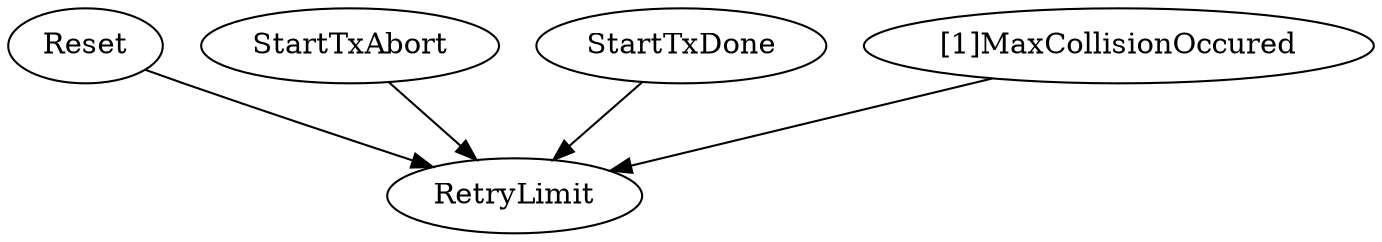 strict digraph "" {
	Reset	 [complexity=1,
		importance=0.065845618437,
		rank=0.065845618437];
	RetryLimit	 [complexity=0,
		importance=0.0259426998926,
		rank=0.0];
	Reset -> RetryLimit;
	StartTxAbort	 [complexity=2,
		importance=0.0399029185444,
		rank=0.0199514592722];
	StartTxAbort -> RetryLimit;
	StartTxDone	 [complexity=2,
		importance=0.0399029185444,
		rank=0.0199514592722];
	StartTxDone -> RetryLimit;
	"[1]MaxCollisionOccured"	 [complexity=2,
		importance=0.0399029185444,
		rank=0.0199514592722];
	"[1]MaxCollisionOccured" -> RetryLimit;
}
